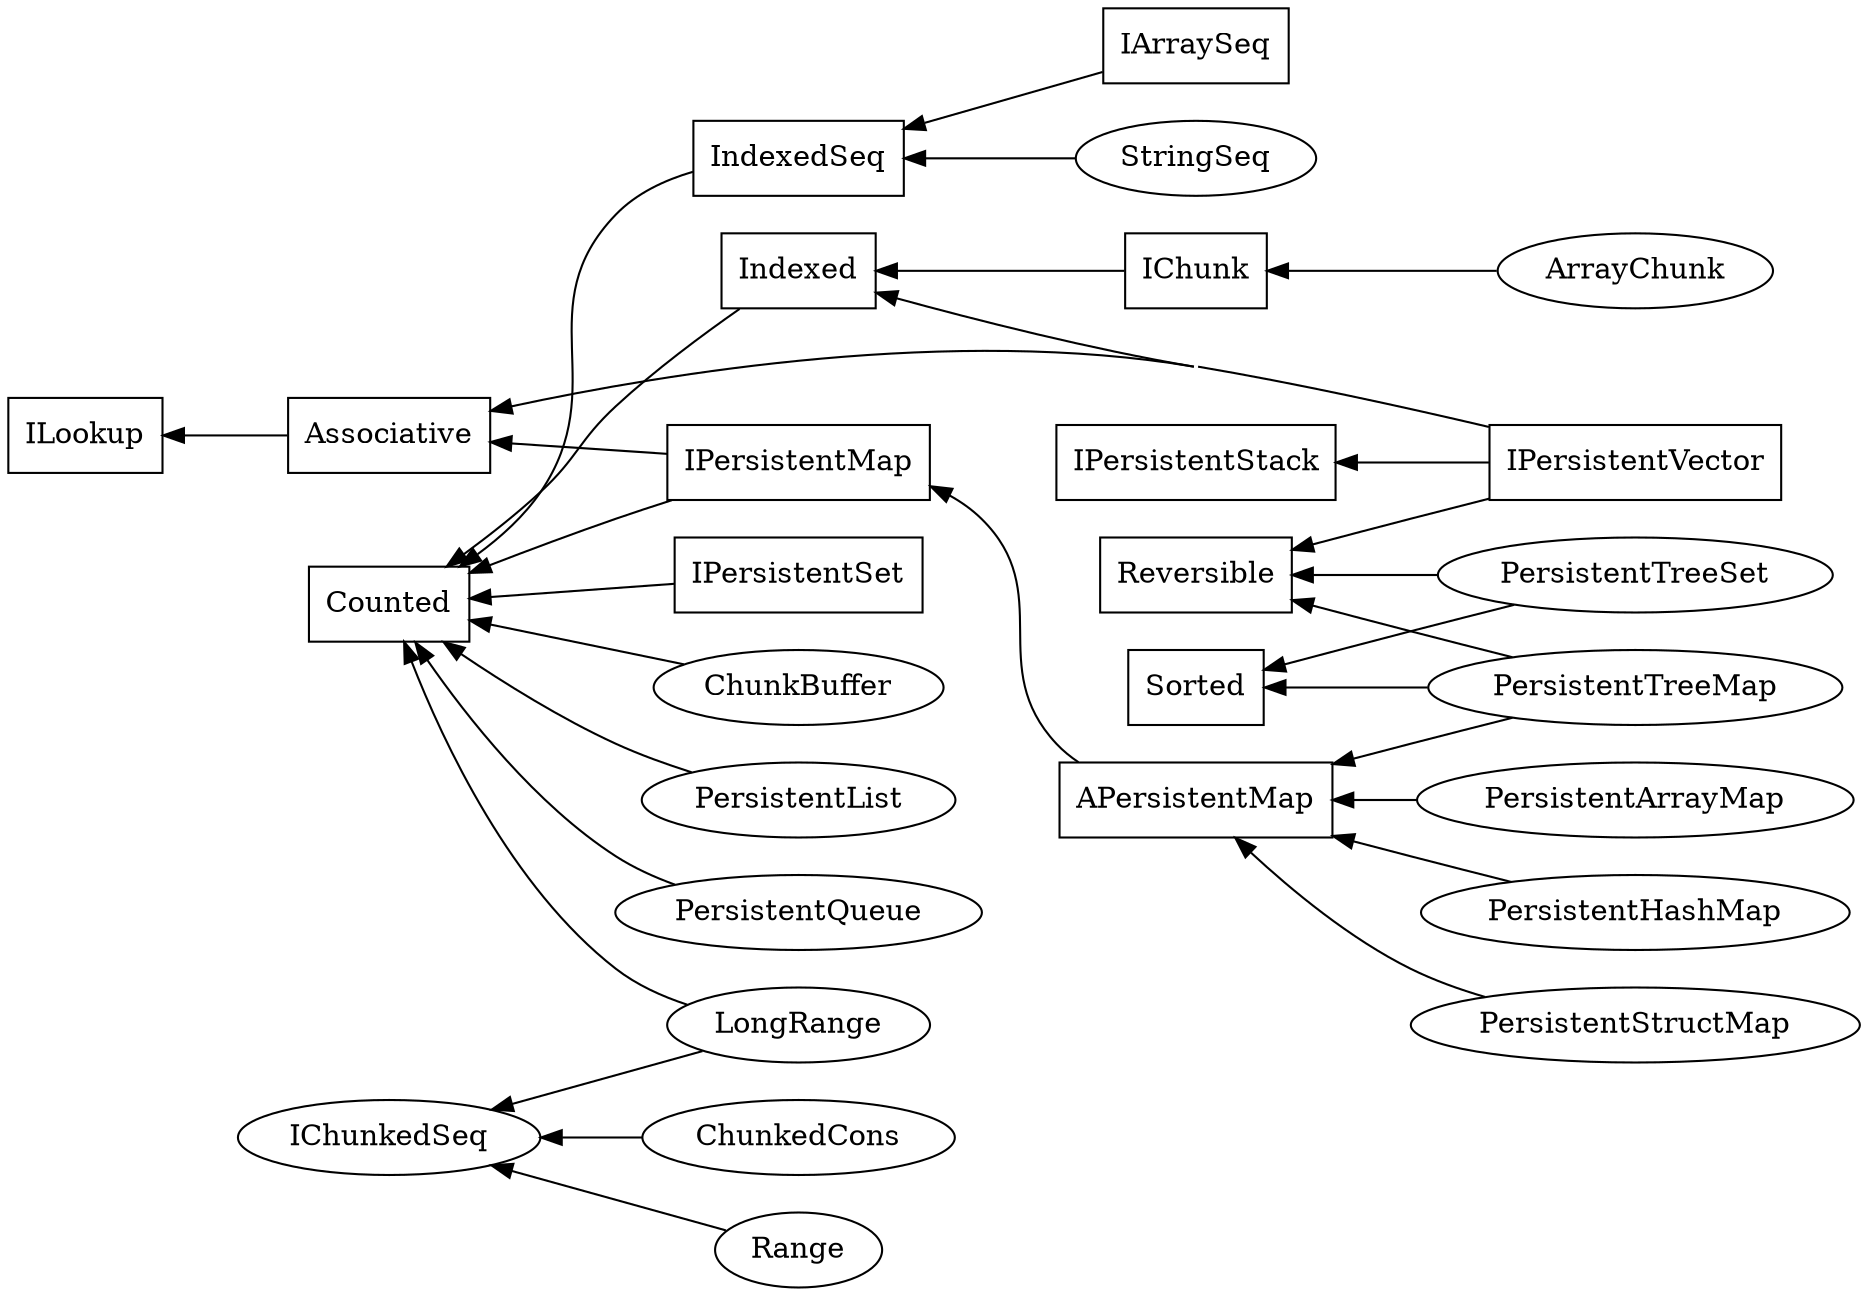 strict digraph G {

rankdir = RL;
concentrate=true;

/* here start the interfaces */


{
    node [shape=box];

	ILookup;
	Associative -> {  ILookup };
	Counted;
	IArraySeq  -> {   IndexedSeq };
	IChunk  -> {  Indexed };
	IPersistentMap -> {   Associative, Counted };
	IPersistentSet -> {	Counted };
	IPersistentVector -> {  Associative,  IPersistentStack, Reversible, Indexed };
	Indexed  -> {  Counted };
	IndexedSeq  -> { Counted };
	Reversible;
	Sorted;
	APersistentMap -> { IPersistentMap };

}



{
	node [shape=ellipse]

	ArrayChunk  -> {  IChunk };
	ChunkBuffer  -> {  Counted };
	ChunkedCons  -> {  IChunkedSeq };
	LongRange -> {   Counted, IChunkedSeq };
	PersistentList  -> {   Counted };
	PersistentQueue  -> {   Counted };
	PersistentTreeMap  -> {  Reversible, Sorted };
	PersistentTreeSet  -> {  Reversible, Sorted };
	Range  -> {  IChunkedSeq };
	StringSeq  -> {  IndexedSeq };
	PersistentArrayMap  -> {  APersistentMap };
	PersistentHashMap  -> {  APersistentMap};
	PersistentStructMap  -> {  APersistentMap	};
	PersistentTreeMap  -> {  APersistentMap, Reversible, Sorted };
}

}